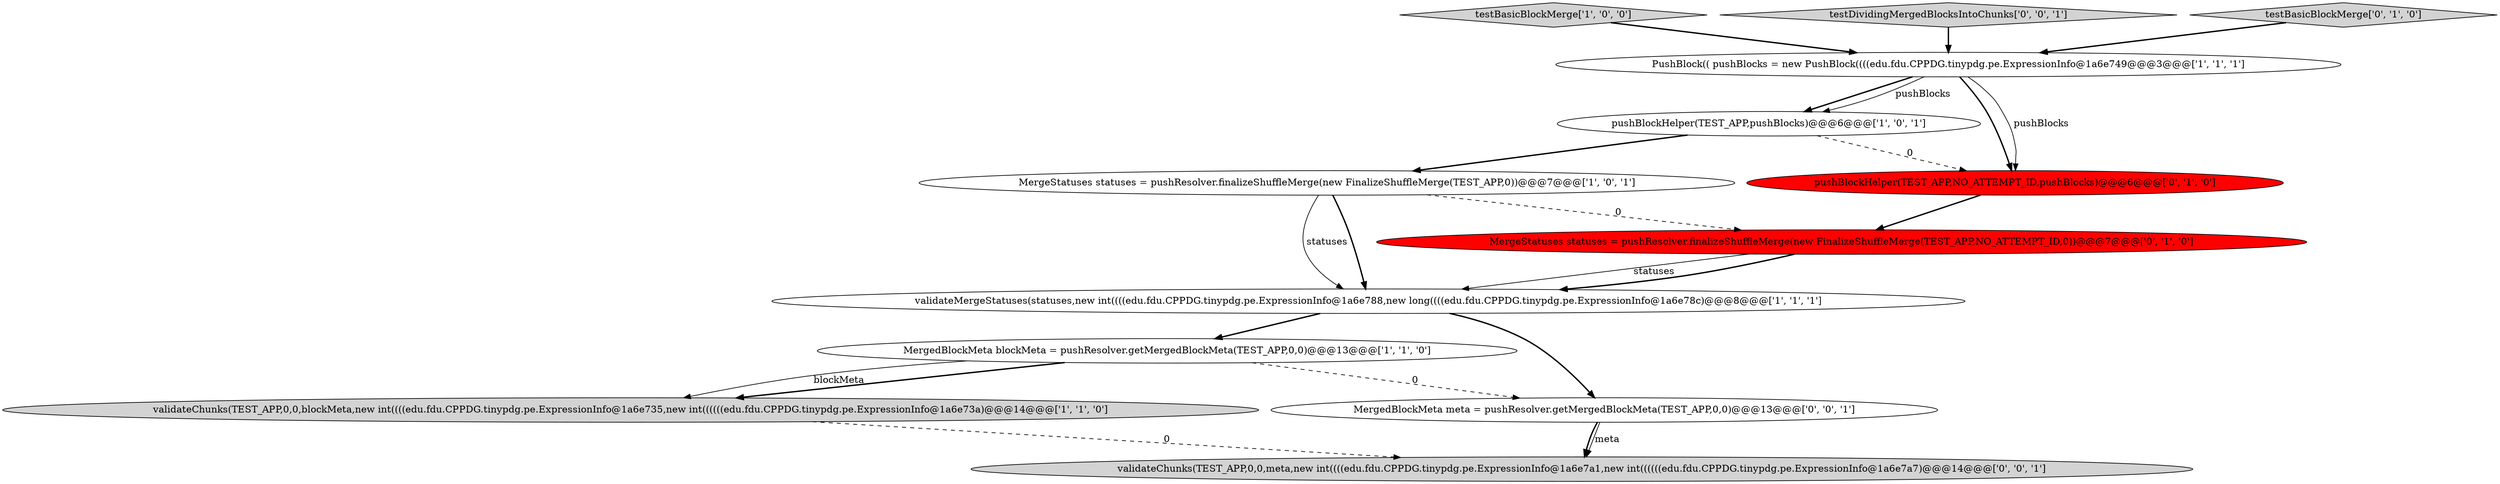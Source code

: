 digraph {
1 [style = filled, label = "testBasicBlockMerge['1', '0', '0']", fillcolor = lightgray, shape = diamond image = "AAA0AAABBB1BBB"];
10 [style = filled, label = "validateChunks(TEST_APP,0,0,meta,new int((((edu.fdu.CPPDG.tinypdg.pe.ExpressionInfo@1a6e7a1,new int((((((edu.fdu.CPPDG.tinypdg.pe.ExpressionInfo@1a6e7a7)@@@14@@@['0', '0', '1']", fillcolor = lightgray, shape = ellipse image = "AAA0AAABBB3BBB"];
11 [style = filled, label = "testDividingMergedBlocksIntoChunks['0', '0', '1']", fillcolor = lightgray, shape = diamond image = "AAA0AAABBB3BBB"];
8 [style = filled, label = "MergeStatuses statuses = pushResolver.finalizeShuffleMerge(new FinalizeShuffleMerge(TEST_APP,NO_ATTEMPT_ID,0))@@@7@@@['0', '1', '0']", fillcolor = red, shape = ellipse image = "AAA1AAABBB2BBB"];
5 [style = filled, label = "validateMergeStatuses(statuses,new int((((edu.fdu.CPPDG.tinypdg.pe.ExpressionInfo@1a6e788,new long((((edu.fdu.CPPDG.tinypdg.pe.ExpressionInfo@1a6e78c)@@@8@@@['1', '1', '1']", fillcolor = white, shape = ellipse image = "AAA0AAABBB1BBB"];
2 [style = filled, label = "MergedBlockMeta blockMeta = pushResolver.getMergedBlockMeta(TEST_APP,0,0)@@@13@@@['1', '1', '0']", fillcolor = white, shape = ellipse image = "AAA0AAABBB1BBB"];
4 [style = filled, label = "pushBlockHelper(TEST_APP,pushBlocks)@@@6@@@['1', '0', '1']", fillcolor = white, shape = ellipse image = "AAA0AAABBB1BBB"];
3 [style = filled, label = "validateChunks(TEST_APP,0,0,blockMeta,new int((((edu.fdu.CPPDG.tinypdg.pe.ExpressionInfo@1a6e735,new int((((((edu.fdu.CPPDG.tinypdg.pe.ExpressionInfo@1a6e73a)@@@14@@@['1', '1', '0']", fillcolor = lightgray, shape = ellipse image = "AAA0AAABBB1BBB"];
7 [style = filled, label = "testBasicBlockMerge['0', '1', '0']", fillcolor = lightgray, shape = diamond image = "AAA0AAABBB2BBB"];
12 [style = filled, label = "MergedBlockMeta meta = pushResolver.getMergedBlockMeta(TEST_APP,0,0)@@@13@@@['0', '0', '1']", fillcolor = white, shape = ellipse image = "AAA0AAABBB3BBB"];
6 [style = filled, label = "MergeStatuses statuses = pushResolver.finalizeShuffleMerge(new FinalizeShuffleMerge(TEST_APP,0))@@@7@@@['1', '0', '1']", fillcolor = white, shape = ellipse image = "AAA0AAABBB1BBB"];
9 [style = filled, label = "pushBlockHelper(TEST_APP,NO_ATTEMPT_ID,pushBlocks)@@@6@@@['0', '1', '0']", fillcolor = red, shape = ellipse image = "AAA1AAABBB2BBB"];
0 [style = filled, label = "PushBlock(( pushBlocks = new PushBlock((((edu.fdu.CPPDG.tinypdg.pe.ExpressionInfo@1a6e749@@@3@@@['1', '1', '1']", fillcolor = white, shape = ellipse image = "AAA0AAABBB1BBB"];
6->5 [style = solid, label="statuses"];
0->9 [style = bold, label=""];
8->5 [style = solid, label="statuses"];
6->8 [style = dashed, label="0"];
4->6 [style = bold, label=""];
0->9 [style = solid, label="pushBlocks"];
2->3 [style = bold, label=""];
12->10 [style = solid, label="meta"];
7->0 [style = bold, label=""];
1->0 [style = bold, label=""];
9->8 [style = bold, label=""];
2->3 [style = solid, label="blockMeta"];
4->9 [style = dashed, label="0"];
6->5 [style = bold, label=""];
5->2 [style = bold, label=""];
2->12 [style = dashed, label="0"];
12->10 [style = bold, label=""];
11->0 [style = bold, label=""];
8->5 [style = bold, label=""];
5->12 [style = bold, label=""];
0->4 [style = bold, label=""];
3->10 [style = dashed, label="0"];
0->4 [style = solid, label="pushBlocks"];
}
